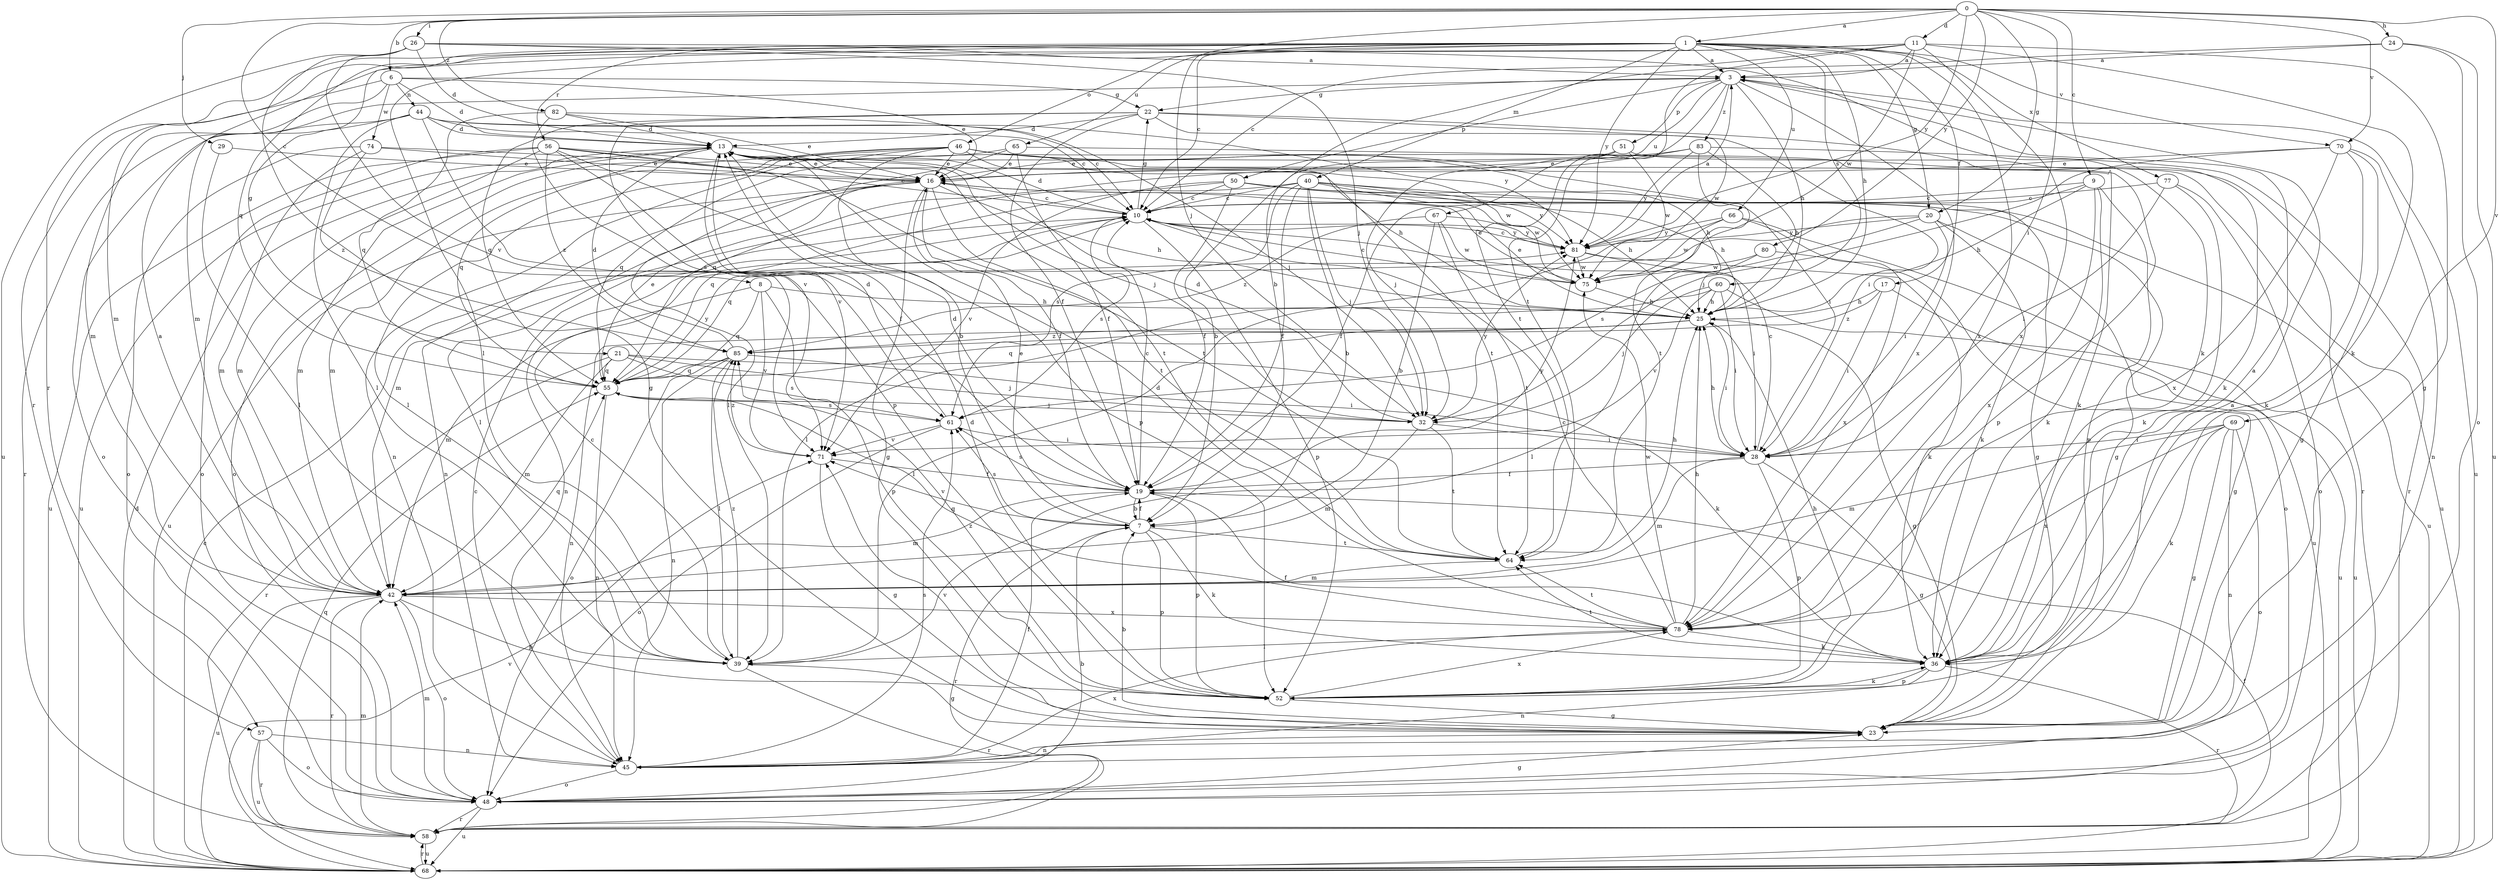 strict digraph  {
0;
1;
3;
6;
7;
8;
9;
10;
11;
13;
16;
17;
19;
20;
21;
22;
23;
24;
25;
26;
28;
29;
32;
36;
39;
40;
42;
44;
45;
46;
48;
50;
51;
52;
55;
56;
57;
58;
60;
61;
64;
65;
66;
67;
68;
69;
70;
71;
74;
75;
77;
78;
80;
81;
82;
83;
85;
0 -> 1  [label=a];
0 -> 6  [label=b];
0 -> 8  [label=c];
0 -> 9  [label=c];
0 -> 11  [label=d];
0 -> 20  [label=g];
0 -> 24  [label=h];
0 -> 26  [label=i];
0 -> 28  [label=i];
0 -> 29  [label=j];
0 -> 32  [label=j];
0 -> 69  [label=v];
0 -> 70  [label=v];
0 -> 80  [label=y];
0 -> 81  [label=y];
0 -> 82  [label=z];
1 -> 3  [label=a];
1 -> 10  [label=c];
1 -> 17  [label=f];
1 -> 20  [label=g];
1 -> 21  [label=g];
1 -> 25  [label=h];
1 -> 40  [label=m];
1 -> 42  [label=m];
1 -> 46  [label=o];
1 -> 55  [label=q];
1 -> 56  [label=r];
1 -> 57  [label=r];
1 -> 60  [label=s];
1 -> 65  [label=u];
1 -> 66  [label=u];
1 -> 70  [label=v];
1 -> 77  [label=x];
1 -> 78  [label=x];
1 -> 81  [label=y];
3 -> 22  [label=g];
3 -> 25  [label=h];
3 -> 50  [label=p];
3 -> 51  [label=p];
3 -> 64  [label=t];
3 -> 67  [label=u];
3 -> 68  [label=u];
3 -> 78  [label=x];
3 -> 83  [label=z];
6 -> 13  [label=d];
6 -> 16  [label=e];
6 -> 22  [label=g];
6 -> 42  [label=m];
6 -> 44  [label=n];
6 -> 57  [label=r];
6 -> 74  [label=w];
7 -> 16  [label=e];
7 -> 19  [label=f];
7 -> 36  [label=k];
7 -> 52  [label=p];
7 -> 58  [label=r];
7 -> 61  [label=s];
7 -> 64  [label=t];
7 -> 71  [label=v];
8 -> 25  [label=h];
8 -> 42  [label=m];
8 -> 52  [label=p];
8 -> 55  [label=q];
8 -> 71  [label=v];
9 -> 10  [label=c];
9 -> 19  [label=f];
9 -> 25  [label=h];
9 -> 36  [label=k];
9 -> 52  [label=p];
9 -> 78  [label=x];
10 -> 13  [label=d];
10 -> 22  [label=g];
10 -> 45  [label=n];
10 -> 52  [label=p];
10 -> 61  [label=s];
10 -> 81  [label=y];
11 -> 3  [label=a];
11 -> 10  [label=c];
11 -> 23  [label=g];
11 -> 36  [label=k];
11 -> 39  [label=l];
11 -> 42  [label=m];
11 -> 64  [label=t];
11 -> 75  [label=w];
11 -> 78  [label=x];
13 -> 16  [label=e];
13 -> 32  [label=j];
13 -> 36  [label=k];
13 -> 42  [label=m];
13 -> 55  [label=q];
13 -> 64  [label=t];
13 -> 68  [label=u];
13 -> 71  [label=v];
13 -> 75  [label=w];
16 -> 10  [label=c];
16 -> 19  [label=f];
16 -> 23  [label=g];
16 -> 25  [label=h];
16 -> 39  [label=l];
16 -> 45  [label=n];
16 -> 64  [label=t];
16 -> 68  [label=u];
17 -> 25  [label=h];
17 -> 28  [label=i];
17 -> 68  [label=u];
17 -> 85  [label=z];
19 -> 7  [label=b];
19 -> 10  [label=c];
19 -> 13  [label=d];
19 -> 42  [label=m];
19 -> 52  [label=p];
19 -> 61  [label=s];
19 -> 81  [label=y];
20 -> 28  [label=i];
20 -> 36  [label=k];
20 -> 48  [label=o];
20 -> 55  [label=q];
20 -> 61  [label=s];
20 -> 81  [label=y];
21 -> 32  [label=j];
21 -> 36  [label=k];
21 -> 42  [label=m];
21 -> 55  [label=q];
21 -> 58  [label=r];
21 -> 61  [label=s];
22 -> 13  [label=d];
22 -> 19  [label=f];
22 -> 28  [label=i];
22 -> 36  [label=k];
22 -> 55  [label=q];
22 -> 61  [label=s];
22 -> 75  [label=w];
23 -> 3  [label=a];
23 -> 7  [label=b];
23 -> 45  [label=n];
23 -> 71  [label=v];
24 -> 3  [label=a];
24 -> 7  [label=b];
24 -> 48  [label=o];
24 -> 68  [label=u];
25 -> 16  [label=e];
25 -> 23  [label=g];
25 -> 28  [label=i];
25 -> 45  [label=n];
25 -> 55  [label=q];
25 -> 85  [label=z];
26 -> 3  [label=a];
26 -> 13  [label=d];
26 -> 23  [label=g];
26 -> 32  [label=j];
26 -> 36  [label=k];
26 -> 68  [label=u];
26 -> 71  [label=v];
28 -> 10  [label=c];
28 -> 19  [label=f];
28 -> 23  [label=g];
28 -> 25  [label=h];
28 -> 42  [label=m];
28 -> 52  [label=p];
29 -> 16  [label=e];
29 -> 39  [label=l];
32 -> 13  [label=d];
32 -> 28  [label=i];
32 -> 42  [label=m];
32 -> 64  [label=t];
32 -> 81  [label=y];
36 -> 3  [label=a];
36 -> 19  [label=f];
36 -> 45  [label=n];
36 -> 52  [label=p];
36 -> 58  [label=r];
36 -> 64  [label=t];
39 -> 10  [label=c];
39 -> 23  [label=g];
39 -> 58  [label=r];
39 -> 85  [label=z];
40 -> 7  [label=b];
40 -> 10  [label=c];
40 -> 19  [label=f];
40 -> 23  [label=g];
40 -> 25  [label=h];
40 -> 32  [label=j];
40 -> 42  [label=m];
40 -> 61  [label=s];
40 -> 75  [label=w];
40 -> 81  [label=y];
42 -> 3  [label=a];
42 -> 48  [label=o];
42 -> 52  [label=p];
42 -> 55  [label=q];
42 -> 58  [label=r];
42 -> 68  [label=u];
42 -> 78  [label=x];
44 -> 10  [label=c];
44 -> 13  [label=d];
44 -> 32  [label=j];
44 -> 39  [label=l];
44 -> 48  [label=o];
44 -> 52  [label=p];
44 -> 58  [label=r];
44 -> 81  [label=y];
45 -> 10  [label=c];
45 -> 19  [label=f];
45 -> 48  [label=o];
45 -> 61  [label=s];
45 -> 78  [label=x];
46 -> 7  [label=b];
46 -> 16  [label=e];
46 -> 25  [label=h];
46 -> 28  [label=i];
46 -> 39  [label=l];
46 -> 42  [label=m];
46 -> 48  [label=o];
46 -> 52  [label=p];
46 -> 55  [label=q];
46 -> 64  [label=t];
48 -> 7  [label=b];
48 -> 23  [label=g];
48 -> 42  [label=m];
48 -> 58  [label=r];
48 -> 68  [label=u];
50 -> 10  [label=c];
50 -> 19  [label=f];
50 -> 23  [label=g];
50 -> 25  [label=h];
50 -> 55  [label=q];
50 -> 68  [label=u];
50 -> 71  [label=v];
51 -> 7  [label=b];
51 -> 16  [label=e];
51 -> 32  [label=j];
51 -> 58  [label=r];
51 -> 75  [label=w];
52 -> 13  [label=d];
52 -> 23  [label=g];
52 -> 25  [label=h];
52 -> 36  [label=k];
52 -> 78  [label=x];
52 -> 85  [label=z];
55 -> 16  [label=e];
55 -> 32  [label=j];
55 -> 45  [label=n];
55 -> 61  [label=s];
55 -> 81  [label=y];
56 -> 10  [label=c];
56 -> 16  [label=e];
56 -> 19  [label=f];
56 -> 42  [label=m];
56 -> 48  [label=o];
56 -> 52  [label=p];
56 -> 64  [label=t];
56 -> 68  [label=u];
56 -> 85  [label=z];
57 -> 45  [label=n];
57 -> 48  [label=o];
57 -> 58  [label=r];
57 -> 68  [label=u];
58 -> 42  [label=m];
58 -> 55  [label=q];
58 -> 68  [label=u];
60 -> 25  [label=h];
60 -> 28  [label=i];
60 -> 32  [label=j];
60 -> 39  [label=l];
60 -> 68  [label=u];
60 -> 71  [label=v];
61 -> 13  [label=d];
61 -> 28  [label=i];
61 -> 48  [label=o];
61 -> 71  [label=v];
64 -> 25  [label=h];
64 -> 42  [label=m];
65 -> 16  [label=e];
65 -> 19  [label=f];
65 -> 39  [label=l];
65 -> 45  [label=n];
65 -> 68  [label=u];
66 -> 39  [label=l];
66 -> 68  [label=u];
66 -> 75  [label=w];
66 -> 78  [label=x];
66 -> 81  [label=y];
67 -> 7  [label=b];
67 -> 64  [label=t];
67 -> 75  [label=w];
67 -> 81  [label=y];
67 -> 85  [label=z];
68 -> 10  [label=c];
68 -> 13  [label=d];
68 -> 19  [label=f];
68 -> 58  [label=r];
68 -> 71  [label=v];
69 -> 23  [label=g];
69 -> 28  [label=i];
69 -> 36  [label=k];
69 -> 42  [label=m];
69 -> 45  [label=n];
69 -> 48  [label=o];
69 -> 78  [label=x];
70 -> 16  [label=e];
70 -> 23  [label=g];
70 -> 32  [label=j];
70 -> 36  [label=k];
70 -> 45  [label=n];
70 -> 78  [label=x];
71 -> 19  [label=f];
71 -> 23  [label=g];
71 -> 85  [label=z];
74 -> 16  [label=e];
74 -> 25  [label=h];
74 -> 42  [label=m];
74 -> 48  [label=o];
74 -> 85  [label=z];
75 -> 10  [label=c];
75 -> 16  [label=e];
75 -> 25  [label=h];
77 -> 10  [label=c];
77 -> 28  [label=i];
77 -> 36  [label=k];
77 -> 48  [label=o];
78 -> 10  [label=c];
78 -> 13  [label=d];
78 -> 25  [label=h];
78 -> 36  [label=k];
78 -> 39  [label=l];
78 -> 55  [label=q];
78 -> 64  [label=t];
78 -> 75  [label=w];
80 -> 23  [label=g];
80 -> 39  [label=l];
80 -> 75  [label=w];
81 -> 3  [label=a];
81 -> 10  [label=c];
81 -> 28  [label=i];
81 -> 36  [label=k];
81 -> 75  [label=w];
82 -> 10  [label=c];
82 -> 13  [label=d];
82 -> 16  [label=e];
82 -> 55  [label=q];
82 -> 71  [label=v];
83 -> 16  [label=e];
83 -> 25  [label=h];
83 -> 55  [label=q];
83 -> 58  [label=r];
83 -> 64  [label=t];
83 -> 81  [label=y];
85 -> 13  [label=d];
85 -> 28  [label=i];
85 -> 39  [label=l];
85 -> 45  [label=n];
85 -> 48  [label=o];
85 -> 55  [label=q];
}
